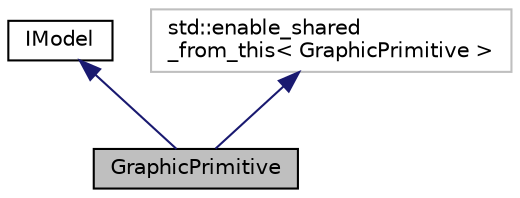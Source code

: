digraph "GraphicPrimitive"
{
  edge [fontname="Helvetica",fontsize="10",labelfontname="Helvetica",labelfontsize="10"];
  node [fontname="Helvetica",fontsize="10",shape=record];
  Node1 [label="GraphicPrimitive",height=0.2,width=0.4,color="black", fillcolor="grey75", style="filled", fontcolor="black"];
  Node2 -> Node1 [dir="back",color="midnightblue",fontsize="10",style="solid",fontname="Helvetica"];
  Node2 [label="IModel",height=0.2,width=0.4,color="black", fillcolor="white", style="filled",URL="$class_i_model.html",tooltip="Базовый интерфейс модели. "];
  Node3 -> Node1 [dir="back",color="midnightblue",fontsize="10",style="solid",fontname="Helvetica"];
  Node3 [label="std::enable_shared\l_from_this\< GraphicPrimitive \>",height=0.2,width=0.4,color="grey75", fillcolor="white", style="filled"];
}
